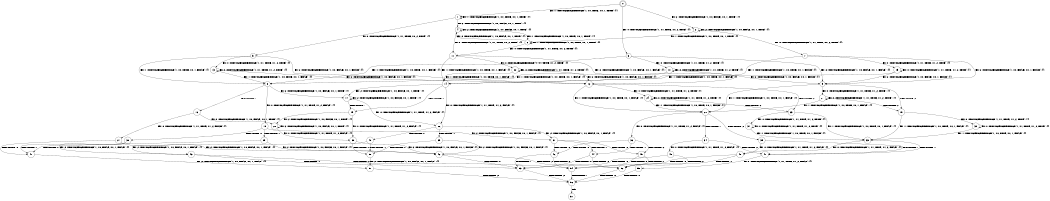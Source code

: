 digraph BCG {
size = "7, 10.5";
center = TRUE;
node [shape = circle];
0 [peripheries = 2];
0 -> 1 [label = "EX !1 !ATOMIC_EXCH_BRANCH (1, +0, TRUE, +0, 1, TRUE) !{}"];
0 -> 2 [label = "EX !2 !ATOMIC_EXCH_BRANCH (1, +0, FALSE, +0, 1, TRUE) !{}"];
0 -> 3 [label = "EX !0 !ATOMIC_EXCH_BRANCH (1, +1, TRUE, +0, 2, TRUE) !{}"];
1 -> 4 [label = "EX !2 !ATOMIC_EXCH_BRANCH (1, +0, FALSE, +0, 1, TRUE) !{}"];
1 -> 5 [label = "EX !0 !ATOMIC_EXCH_BRANCH (1, +1, TRUE, +0, 2, TRUE) !{}"];
1 -> 1 [label = "EX !1 !ATOMIC_EXCH_BRANCH (1, +0, TRUE, +0, 1, TRUE) !{}"];
2 -> 6 [label = "EX !1 !ATOMIC_EXCH_BRANCH (1, +0, TRUE, +0, 1, TRUE) !{}"];
2 -> 7 [label = "EX !0 !ATOMIC_EXCH_BRANCH (1, +1, TRUE, +0, 2, TRUE) !{}"];
2 -> 2 [label = "EX !2 !ATOMIC_EXCH_BRANCH (1, +0, FALSE, +0, 1, TRUE) !{}"];
3 -> 8 [label = "EX !1 !ATOMIC_EXCH_BRANCH (1, +0, TRUE, +0, 1, FALSE) !{}"];
3 -> 9 [label = "EX !2 !ATOMIC_EXCH_BRANCH (1, +0, FALSE, +0, 1, FALSE) !{}"];
3 -> 10 [label = "EX !0 !ATOMIC_EXCH_BRANCH (1, +1, TRUE, +1, 2, TRUE) !{}"];
4 -> 11 [label = "EX !0 !ATOMIC_EXCH_BRANCH (1, +1, TRUE, +0, 2, TRUE) !{}"];
4 -> 4 [label = "EX !2 !ATOMIC_EXCH_BRANCH (1, +0, FALSE, +0, 1, TRUE) !{}"];
4 -> 6 [label = "EX !1 !ATOMIC_EXCH_BRANCH (1, +0, TRUE, +0, 1, TRUE) !{}"];
5 -> 12 [label = "EX !2 !ATOMIC_EXCH_BRANCH (1, +0, FALSE, +0, 1, FALSE) !{}"];
5 -> 8 [label = "EX !1 !ATOMIC_EXCH_BRANCH (1, +0, TRUE, +0, 1, FALSE) !{}"];
5 -> 13 [label = "EX !0 !ATOMIC_EXCH_BRANCH (1, +1, TRUE, +1, 2, TRUE) !{}"];
6 -> 11 [label = "EX !0 !ATOMIC_EXCH_BRANCH (1, +1, TRUE, +0, 2, TRUE) !{}"];
6 -> 4 [label = "EX !2 !ATOMIC_EXCH_BRANCH (1, +0, FALSE, +0, 1, TRUE) !{}"];
6 -> 6 [label = "EX !1 !ATOMIC_EXCH_BRANCH (1, +0, TRUE, +0, 1, TRUE) !{}"];
7 -> 14 [label = "EX !1 !ATOMIC_EXCH_BRANCH (1, +0, TRUE, +0, 1, FALSE) !{}"];
7 -> 9 [label = "EX !2 !ATOMIC_EXCH_BRANCH (1, +0, FALSE, +0, 1, FALSE) !{}"];
7 -> 15 [label = "EX !0 !ATOMIC_EXCH_BRANCH (1, +1, TRUE, +1, 2, TRUE) !{}"];
8 -> 16 [label = "TERMINATE !1"];
8 -> 17 [label = "EX !2 !ATOMIC_EXCH_BRANCH (1, +0, FALSE, +0, 1, TRUE) !{}"];
8 -> 18 [label = "EX !0 !ATOMIC_EXCH_BRANCH (1, +1, TRUE, +1, 2, FALSE) !{}"];
9 -> 19 [label = "TERMINATE !2"];
9 -> 20 [label = "EX !1 !ATOMIC_EXCH_BRANCH (1, +0, TRUE, +0, 1, FALSE) !{}"];
9 -> 21 [label = "EX !0 !ATOMIC_EXCH_BRANCH (1, +1, TRUE, +1, 2, TRUE) !{}"];
10 -> 8 [label = "EX !1 !ATOMIC_EXCH_BRANCH (1, +0, TRUE, +0, 1, FALSE) !{}"];
10 -> 9 [label = "EX !2 !ATOMIC_EXCH_BRANCH (1, +0, FALSE, +0, 1, FALSE) !{}"];
10 -> 10 [label = "EX !0 !ATOMIC_EXCH_BRANCH (1, +1, TRUE, +1, 2, TRUE) !{}"];
11 -> 12 [label = "EX !2 !ATOMIC_EXCH_BRANCH (1, +0, FALSE, +0, 1, FALSE) !{}"];
11 -> 14 [label = "EX !1 !ATOMIC_EXCH_BRANCH (1, +0, TRUE, +0, 1, FALSE) !{}"];
11 -> 22 [label = "EX !0 !ATOMIC_EXCH_BRANCH (1, +1, TRUE, +1, 2, TRUE) !{}"];
12 -> 23 [label = "TERMINATE !2"];
12 -> 20 [label = "EX !1 !ATOMIC_EXCH_BRANCH (1, +0, TRUE, +0, 1, FALSE) !{}"];
12 -> 24 [label = "EX !0 !ATOMIC_EXCH_BRANCH (1, +1, TRUE, +1, 2, TRUE) !{}"];
13 -> 12 [label = "EX !2 !ATOMIC_EXCH_BRANCH (1, +0, FALSE, +0, 1, FALSE) !{}"];
13 -> 8 [label = "EX !1 !ATOMIC_EXCH_BRANCH (1, +0, TRUE, +0, 1, FALSE) !{}"];
13 -> 13 [label = "EX !0 !ATOMIC_EXCH_BRANCH (1, +1, TRUE, +1, 2, TRUE) !{}"];
14 -> 25 [label = "TERMINATE !1"];
14 -> 17 [label = "EX !2 !ATOMIC_EXCH_BRANCH (1, +0, FALSE, +0, 1, TRUE) !{}"];
14 -> 26 [label = "EX !0 !ATOMIC_EXCH_BRANCH (1, +1, TRUE, +1, 2, FALSE) !{}"];
15 -> 14 [label = "EX !1 !ATOMIC_EXCH_BRANCH (1, +0, TRUE, +0, 1, FALSE) !{}"];
15 -> 9 [label = "EX !2 !ATOMIC_EXCH_BRANCH (1, +0, FALSE, +0, 1, FALSE) !{}"];
15 -> 15 [label = "EX !0 !ATOMIC_EXCH_BRANCH (1, +1, TRUE, +1, 2, TRUE) !{}"];
16 -> 27 [label = "EX !0 !ATOMIC_EXCH_BRANCH (1, +1, TRUE, +1, 2, FALSE) !{}"];
16 -> 28 [label = "EX !2 !ATOMIC_EXCH_BRANCH (1, +0, FALSE, +0, 1, TRUE) !{}"];
17 -> 25 [label = "TERMINATE !1"];
17 -> 17 [label = "EX !2 !ATOMIC_EXCH_BRANCH (1, +0, FALSE, +0, 1, TRUE) !{}"];
17 -> 26 [label = "EX !0 !ATOMIC_EXCH_BRANCH (1, +1, TRUE, +1, 2, FALSE) !{}"];
18 -> 29 [label = "TERMINATE !1"];
18 -> 30 [label = "TERMINATE !0"];
18 -> 31 [label = "EX !2 !ATOMIC_EXCH_BRANCH (1, +0, FALSE, +0, 1, FALSE) !{}"];
19 -> 32 [label = "EX !0 !ATOMIC_EXCH_BRANCH (1, +1, TRUE, +1, 2, TRUE) !{}"];
19 -> 33 [label = "EX !1 !ATOMIC_EXCH_BRANCH (1, +0, TRUE, +0, 1, FALSE) !{}"];
20 -> 34 [label = "TERMINATE !1"];
20 -> 35 [label = "TERMINATE !2"];
20 -> 36 [label = "EX !0 !ATOMIC_EXCH_BRANCH (1, +1, TRUE, +1, 2, FALSE) !{}"];
21 -> 19 [label = "TERMINATE !2"];
21 -> 20 [label = "EX !1 !ATOMIC_EXCH_BRANCH (1, +0, TRUE, +0, 1, FALSE) !{}"];
21 -> 21 [label = "EX !0 !ATOMIC_EXCH_BRANCH (1, +1, TRUE, +1, 2, TRUE) !{}"];
22 -> 12 [label = "EX !2 !ATOMIC_EXCH_BRANCH (1, +0, FALSE, +0, 1, FALSE) !{}"];
22 -> 14 [label = "EX !1 !ATOMIC_EXCH_BRANCH (1, +0, TRUE, +0, 1, FALSE) !{}"];
22 -> 22 [label = "EX !0 !ATOMIC_EXCH_BRANCH (1, +1, TRUE, +1, 2, TRUE) !{}"];
23 -> 33 [label = "EX !1 !ATOMIC_EXCH_BRANCH (1, +0, TRUE, +0, 1, FALSE) !{}"];
23 -> 37 [label = "EX !0 !ATOMIC_EXCH_BRANCH (1, +1, TRUE, +1, 2, TRUE) !{}"];
24 -> 23 [label = "TERMINATE !2"];
24 -> 20 [label = "EX !1 !ATOMIC_EXCH_BRANCH (1, +0, TRUE, +0, 1, FALSE) !{}"];
24 -> 24 [label = "EX !0 !ATOMIC_EXCH_BRANCH (1, +1, TRUE, +1, 2, TRUE) !{}"];
25 -> 28 [label = "EX !2 !ATOMIC_EXCH_BRANCH (1, +0, FALSE, +0, 1, TRUE) !{}"];
25 -> 38 [label = "EX !0 !ATOMIC_EXCH_BRANCH (1, +1, TRUE, +1, 2, FALSE) !{}"];
26 -> 39 [label = "TERMINATE !1"];
26 -> 40 [label = "TERMINATE !0"];
26 -> 31 [label = "EX !2 !ATOMIC_EXCH_BRANCH (1, +0, FALSE, +0, 1, FALSE) !{}"];
27 -> 41 [label = "TERMINATE !0"];
27 -> 42 [label = "EX !2 !ATOMIC_EXCH_BRANCH (1, +0, FALSE, +0, 1, FALSE) !{}"];
28 -> 28 [label = "EX !2 !ATOMIC_EXCH_BRANCH (1, +0, FALSE, +0, 1, TRUE) !{}"];
28 -> 38 [label = "EX !0 !ATOMIC_EXCH_BRANCH (1, +1, TRUE, +1, 2, FALSE) !{}"];
29 -> 41 [label = "TERMINATE !0"];
29 -> 42 [label = "EX !2 !ATOMIC_EXCH_BRANCH (1, +0, FALSE, +0, 1, FALSE) !{}"];
30 -> 41 [label = "TERMINATE !1"];
30 -> 43 [label = "EX !2 !ATOMIC_EXCH_BRANCH (1, +0, FALSE, +0, 1, FALSE) !{}"];
31 -> 44 [label = "TERMINATE !1"];
31 -> 45 [label = "TERMINATE !2"];
31 -> 46 [label = "TERMINATE !0"];
32 -> 33 [label = "EX !1 !ATOMIC_EXCH_BRANCH (1, +0, TRUE, +0, 1, FALSE) !{}"];
32 -> 32 [label = "EX !0 !ATOMIC_EXCH_BRANCH (1, +1, TRUE, +1, 2, TRUE) !{}"];
33 -> 47 [label = "TERMINATE !1"];
33 -> 48 [label = "EX !0 !ATOMIC_EXCH_BRANCH (1, +1, TRUE, +1, 2, FALSE) !{}"];
34 -> 49 [label = "EX !0 !ATOMIC_EXCH_BRANCH (1, +1, TRUE, +1, 2, FALSE) !{}"];
34 -> 47 [label = "TERMINATE !2"];
35 -> 48 [label = "EX !0 !ATOMIC_EXCH_BRANCH (1, +1, TRUE, +1, 2, FALSE) !{}"];
35 -> 47 [label = "TERMINATE !1"];
36 -> 44 [label = "TERMINATE !1"];
36 -> 45 [label = "TERMINATE !2"];
36 -> 46 [label = "TERMINATE !0"];
37 -> 33 [label = "EX !1 !ATOMIC_EXCH_BRANCH (1, +0, TRUE, +0, 1, FALSE) !{}"];
37 -> 37 [label = "EX !0 !ATOMIC_EXCH_BRANCH (1, +1, TRUE, +1, 2, TRUE) !{}"];
38 -> 50 [label = "TERMINATE !0"];
38 -> 42 [label = "EX !2 !ATOMIC_EXCH_BRANCH (1, +0, FALSE, +0, 1, FALSE) !{}"];
39 -> 42 [label = "EX !2 !ATOMIC_EXCH_BRANCH (1, +0, FALSE, +0, 1, FALSE) !{}"];
39 -> 50 [label = "TERMINATE !0"];
40 -> 43 [label = "EX !2 !ATOMIC_EXCH_BRANCH (1, +0, FALSE, +0, 1, FALSE) !{}"];
40 -> 50 [label = "TERMINATE !1"];
41 -> 51 [label = "EX !2 !ATOMIC_EXCH_BRANCH (1, +0, FALSE, +0, 1, FALSE) !{}"];
42 -> 52 [label = "TERMINATE !2"];
42 -> 53 [label = "TERMINATE !0"];
43 -> 53 [label = "TERMINATE !1"];
43 -> 54 [label = "TERMINATE !2"];
44 -> 52 [label = "TERMINATE !2"];
44 -> 53 [label = "TERMINATE !0"];
45 -> 52 [label = "TERMINATE !1"];
45 -> 54 [label = "TERMINATE !0"];
46 -> 53 [label = "TERMINATE !1"];
46 -> 54 [label = "TERMINATE !2"];
47 -> 55 [label = "EX !0 !ATOMIC_EXCH_BRANCH (1, +1, TRUE, +1, 2, FALSE) !{}"];
48 -> 52 [label = "TERMINATE !1"];
48 -> 54 [label = "TERMINATE !0"];
49 -> 52 [label = "TERMINATE !2"];
49 -> 53 [label = "TERMINATE !0"];
50 -> 51 [label = "EX !2 !ATOMIC_EXCH_BRANCH (1, +0, FALSE, +0, 1, FALSE) !{}"];
51 -> 56 [label = "TERMINATE !2"];
52 -> 56 [label = "TERMINATE !0"];
53 -> 56 [label = "TERMINATE !2"];
54 -> 56 [label = "TERMINATE !1"];
55 -> 56 [label = "TERMINATE !0"];
56 -> 57 [label = "exit"];
}

